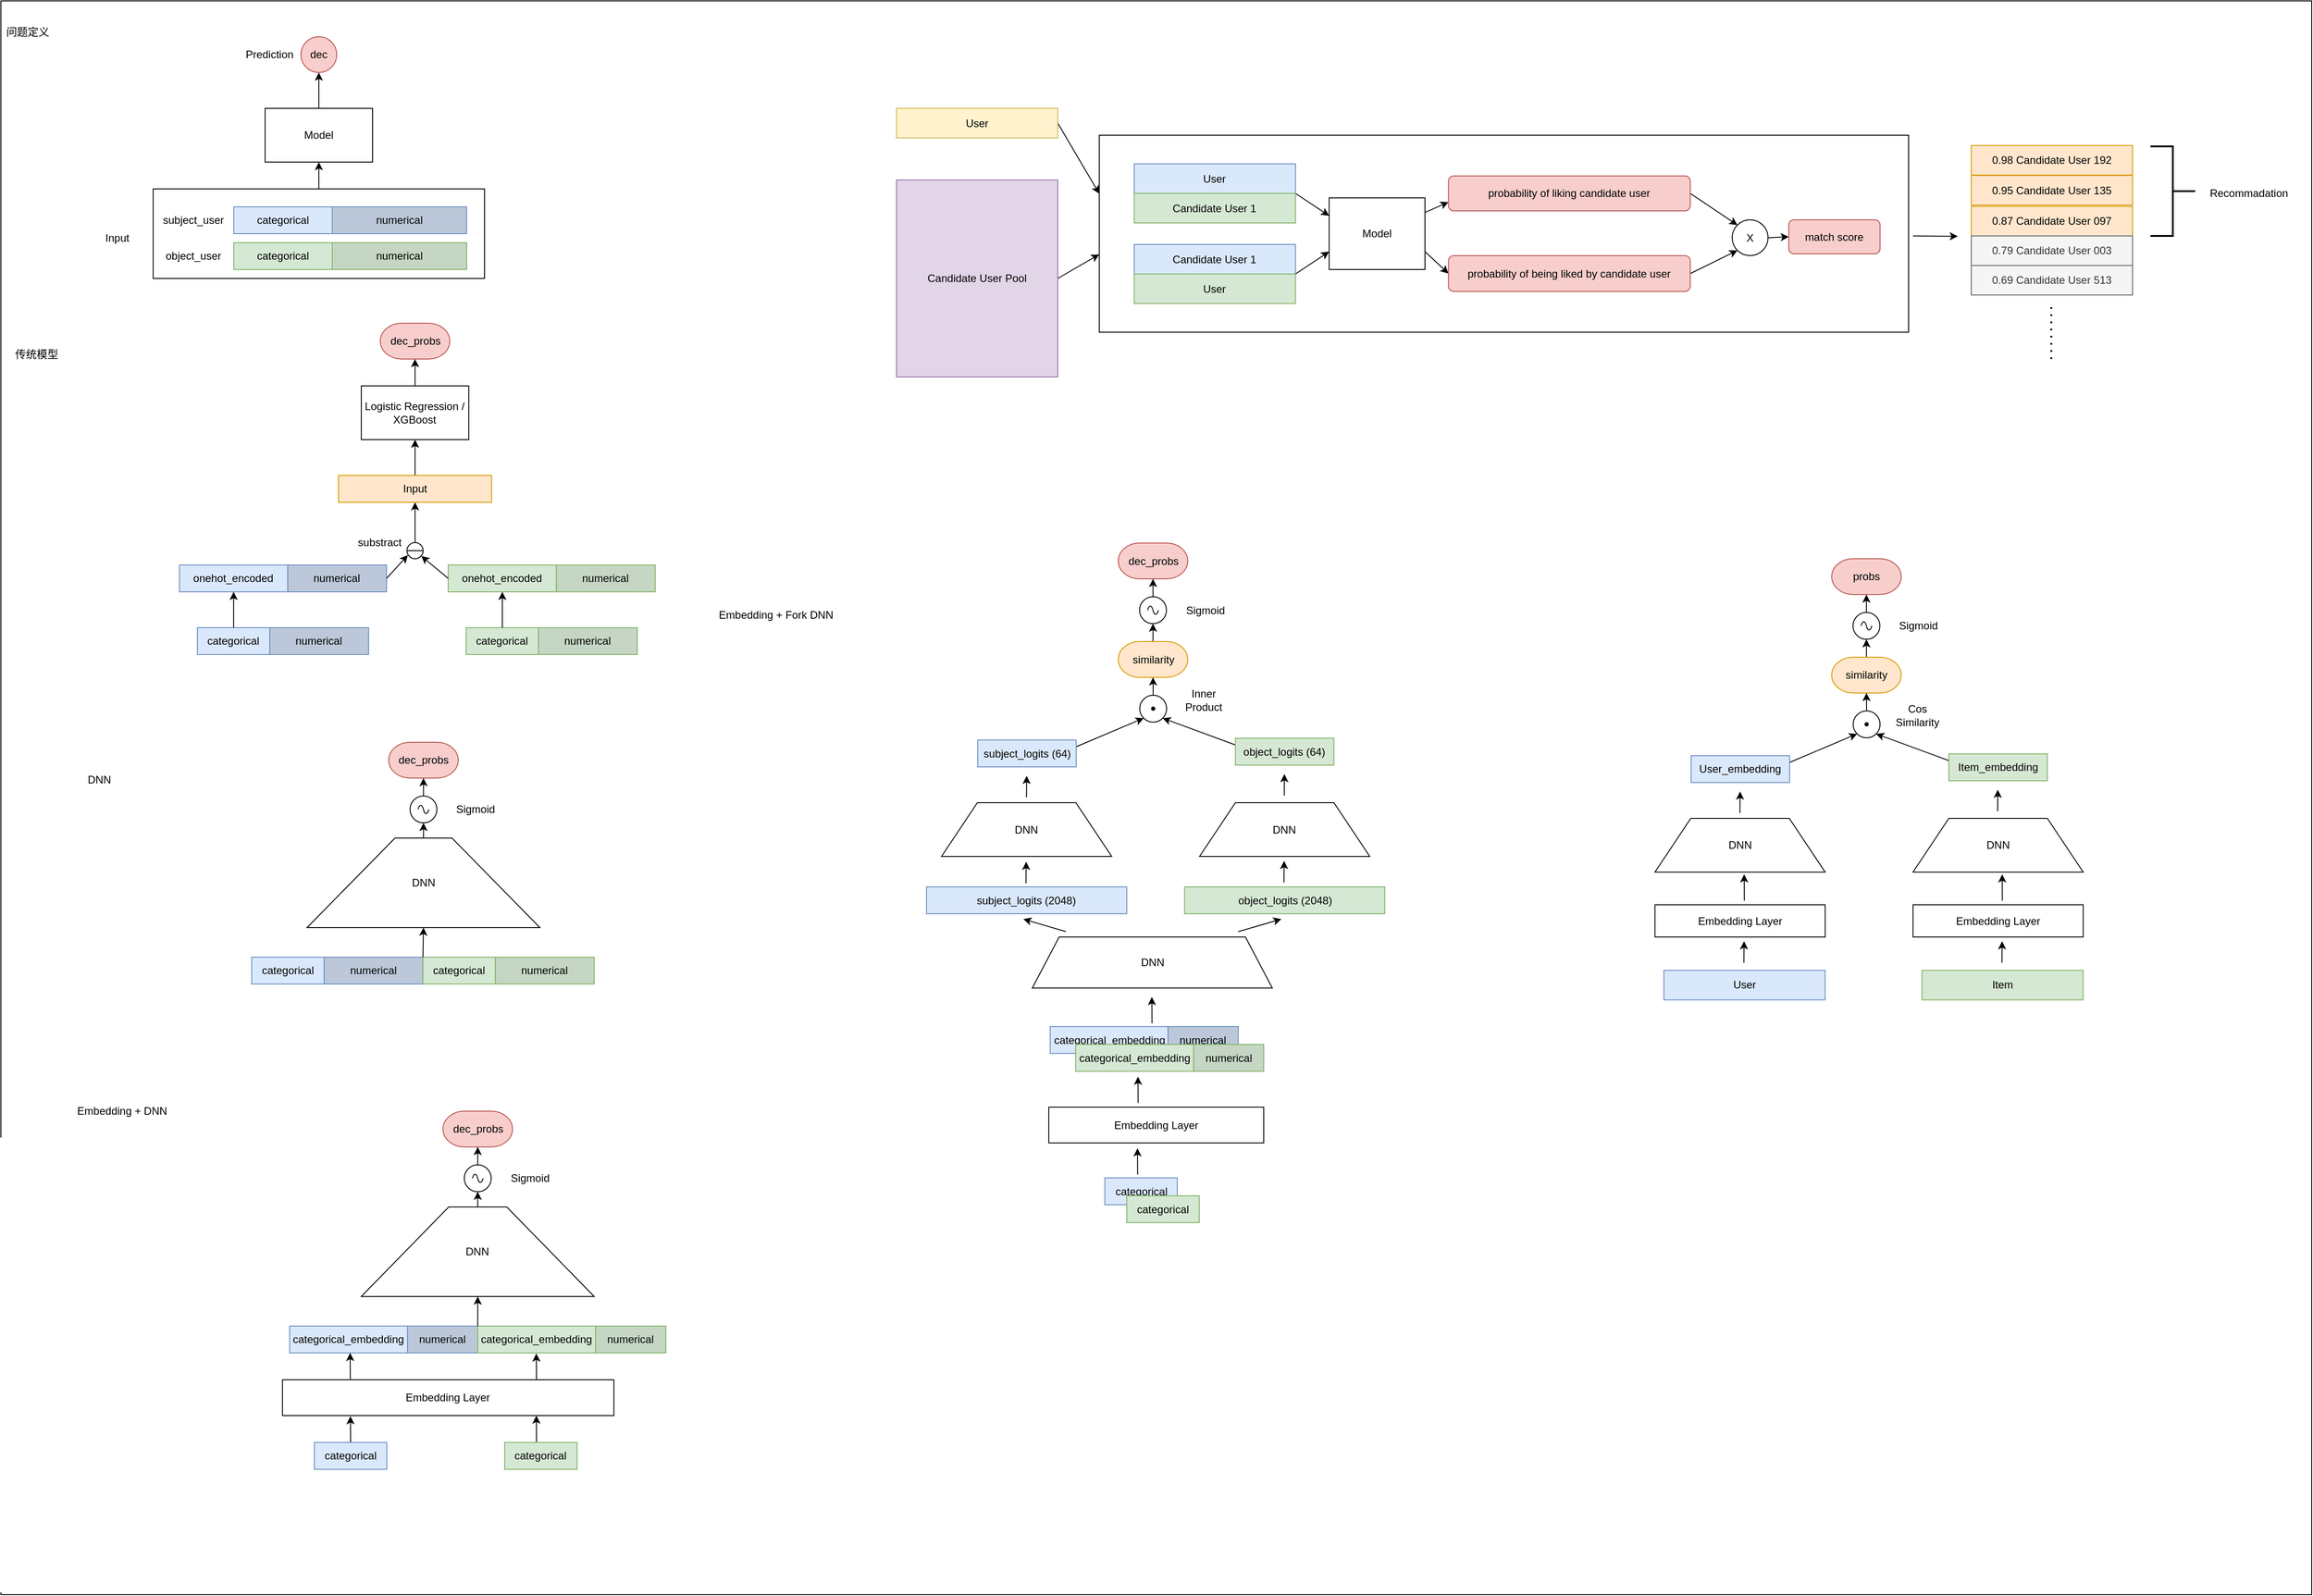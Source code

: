 <mxfile>
    <diagram id="XAmNBGXt0AHOLajKv8Me" name="第 1 页">
        <mxGraphModel dx="2014" dy="1142" grid="1" gridSize="10" guides="1" tooltips="1" connect="1" arrows="1" fold="1" page="1" pageScale="1" pageWidth="3300" pageHeight="4681" math="0" shadow="0">
            <root>
                <mxCell id="0"/>
                <mxCell id="1" parent="0"/>
                <mxCell id="206" value="" style="rounded=0;whiteSpace=wrap;html=1;strokeWidth=1;" parent="1" vertex="1">
                    <mxGeometry x="10" y="10" width="2580" height="1780" as="geometry"/>
                </mxCell>
                <mxCell id="271" value="" style="rounded=0;whiteSpace=wrap;html=1;" parent="1" vertex="1">
                    <mxGeometry x="1236.35" y="160" width="903.65" height="220" as="geometry"/>
                </mxCell>
                <mxCell id="19" style="edgeStyle=none;html=1;exitX=0.5;exitY=0;exitDx=0;exitDy=0;" parent="1" source="17" target="14" edge="1">
                    <mxGeometry relative="1" as="geometry"/>
                </mxCell>
                <mxCell id="17" value="" style="rounded=0;whiteSpace=wrap;html=1;" parent="1" vertex="1">
                    <mxGeometry x="180" y="220" width="370" height="100" as="geometry"/>
                </mxCell>
                <mxCell id="5" value="" style="group" parent="1" vertex="1" connectable="0">
                    <mxGeometry x="190" y="240" width="340" height="30" as="geometry"/>
                </mxCell>
                <mxCell id="2" value="categorical" style="rounded=0;whiteSpace=wrap;html=1;fillColor=#dae8fc;strokeColor=#6c8ebf;" parent="5" vertex="1">
                    <mxGeometry x="80" width="110" height="30" as="geometry"/>
                </mxCell>
                <mxCell id="3" value="numerical" style="rounded=0;whiteSpace=wrap;html=1;fillColor=#BCC8D9;strokeColor=#6c8ebf;" parent="5" vertex="1">
                    <mxGeometry x="190" width="150" height="30" as="geometry"/>
                </mxCell>
                <mxCell id="4" value="subject_user" style="text;html=1;strokeColor=none;fillColor=none;align=center;verticalAlign=middle;whiteSpace=wrap;rounded=0;" parent="5" vertex="1">
                    <mxGeometry y="5" width="70" height="20" as="geometry"/>
                </mxCell>
                <mxCell id="6" value="" style="group" parent="1" vertex="1" connectable="0">
                    <mxGeometry x="190" y="280" width="340" height="30" as="geometry"/>
                </mxCell>
                <mxCell id="7" value="categorical" style="rounded=0;whiteSpace=wrap;html=1;fillColor=#d5e8d4;strokeColor=#82b366;" parent="6" vertex="1">
                    <mxGeometry x="80" width="110" height="30" as="geometry"/>
                </mxCell>
                <mxCell id="8" value="numerical" style="rounded=0;whiteSpace=wrap;html=1;fillColor=#C5D6C4;strokeColor=#82b366;" parent="6" vertex="1">
                    <mxGeometry x="190" width="150" height="30" as="geometry"/>
                </mxCell>
                <mxCell id="9" value="object_user" style="text;html=1;strokeColor=none;fillColor=none;align=center;verticalAlign=middle;whiteSpace=wrap;rounded=0;" parent="6" vertex="1">
                    <mxGeometry y="5" width="70" height="20" as="geometry"/>
                </mxCell>
                <mxCell id="13" value="" style="group" parent="1" vertex="1" connectable="0">
                    <mxGeometry x="270" y="60" width="130" height="30" as="geometry"/>
                </mxCell>
                <mxCell id="12" value="Prediction" style="text;html=1;strokeColor=none;fillColor=none;align=center;verticalAlign=middle;whiteSpace=wrap;rounded=0;" parent="13" vertex="1">
                    <mxGeometry x="10" y="-5" width="60" height="30" as="geometry"/>
                </mxCell>
                <mxCell id="61" value="dec" style="ellipse;whiteSpace=wrap;html=1;aspect=fixed;fillColor=#f8cecc;strokeColor=#b85450;" parent="13" vertex="1">
                    <mxGeometry x="75" y="-10" width="40" height="40" as="geometry"/>
                </mxCell>
                <mxCell id="16" style="edgeStyle=none;html=1;exitX=0.5;exitY=0;exitDx=0;exitDy=0;entryX=0.5;entryY=1;entryDx=0;entryDy=0;" parent="1" source="14" edge="1">
                    <mxGeometry relative="1" as="geometry">
                        <mxPoint x="365" y="90" as="targetPoint"/>
                    </mxGeometry>
                </mxCell>
                <mxCell id="14" value="Model" style="rounded=0;whiteSpace=wrap;html=1;" parent="1" vertex="1">
                    <mxGeometry x="305" y="130" width="120" height="60" as="geometry"/>
                </mxCell>
                <mxCell id="18" value="Input" style="text;html=1;strokeColor=none;fillColor=none;align=center;verticalAlign=middle;whiteSpace=wrap;rounded=0;" parent="1" vertex="1">
                    <mxGeometry x="110" y="260" width="60" height="30" as="geometry"/>
                </mxCell>
                <mxCell id="63" style="edgeStyle=none;html=1;exitX=0.5;exitY=0;exitDx=0;exitDy=0;entryX=0.5;entryY=1;entryDx=0;entryDy=0;endArrow=classic;endFill=1;" parent="1" source="20" edge="1">
                    <mxGeometry relative="1" as="geometry">
                        <mxPoint x="472.41" y="410" as="targetPoint"/>
                    </mxGeometry>
                </mxCell>
                <mxCell id="20" value="Logistic Regression / XGBoost" style="rounded=0;whiteSpace=wrap;html=1;" parent="1" vertex="1">
                    <mxGeometry x="412.41" y="440" width="120" height="60" as="geometry"/>
                </mxCell>
                <mxCell id="29" value="" style="group" parent="1" vertex="1" connectable="0">
                    <mxGeometry x="529.414" y="710" width="191.176" height="30" as="geometry"/>
                </mxCell>
                <mxCell id="26" value="categorical" style="rounded=0;whiteSpace=wrap;html=1;fillColor=#d5e8d4;strokeColor=#82b366;" parent="29" vertex="1">
                    <mxGeometry width="80.882" height="30" as="geometry"/>
                </mxCell>
                <mxCell id="27" value="numerical" style="rounded=0;whiteSpace=wrap;html=1;fillColor=#C5D6C4;strokeColor=#82b366;" parent="29" vertex="1">
                    <mxGeometry x="80.882" width="110.294" height="30" as="geometry"/>
                </mxCell>
                <mxCell id="30" value="" style="group" parent="1" vertex="1" connectable="0">
                    <mxGeometry x="229.414" y="710" width="191.176" height="30" as="geometry"/>
                </mxCell>
                <mxCell id="22" value="categorical" style="rounded=0;whiteSpace=wrap;html=1;fillColor=#dae8fc;strokeColor=#6c8ebf;" parent="30" vertex="1">
                    <mxGeometry width="80.882" height="30" as="geometry"/>
                </mxCell>
                <mxCell id="23" value="numerical" style="rounded=0;whiteSpace=wrap;html=1;fillColor=#BCC8D9;strokeColor=#6c8ebf;" parent="30" vertex="1">
                    <mxGeometry x="80.882" width="110.294" height="30" as="geometry"/>
                </mxCell>
                <mxCell id="31" value="" style="group" parent="1" vertex="1" connectable="0">
                    <mxGeometry x="249.414" y="640" width="191.176" height="30" as="geometry"/>
                </mxCell>
                <mxCell id="32" value="onehot_encoded" style="rounded=0;whiteSpace=wrap;html=1;fillColor=#dae8fc;strokeColor=#6c8ebf;" parent="31" vertex="1">
                    <mxGeometry x="-40" width="120.88" height="30" as="geometry"/>
                </mxCell>
                <mxCell id="33" value="numerical" style="rounded=0;whiteSpace=wrap;html=1;fillColor=#BCC8D9;strokeColor=#6c8ebf;" parent="31" vertex="1">
                    <mxGeometry x="80.882" width="110.294" height="30" as="geometry"/>
                </mxCell>
                <mxCell id="34" style="edgeStyle=none;html=1;exitX=0.5;exitY=0;exitDx=0;exitDy=0;entryX=0.5;entryY=1;entryDx=0;entryDy=0;" parent="1" source="22" target="32" edge="1">
                    <mxGeometry relative="1" as="geometry">
                        <mxPoint x="269.41" y="670" as="targetPoint"/>
                    </mxGeometry>
                </mxCell>
                <mxCell id="35" value="" style="group" parent="1" vertex="1" connectable="0">
                    <mxGeometry x="549.414" y="640" width="191.176" height="30" as="geometry"/>
                </mxCell>
                <mxCell id="36" value="onehot_encoded" style="rounded=0;whiteSpace=wrap;html=1;fillColor=#d5e8d4;strokeColor=#82b366;" parent="35" vertex="1">
                    <mxGeometry x="-40" width="120.88" height="30" as="geometry"/>
                </mxCell>
                <mxCell id="37" value="numerical" style="rounded=0;whiteSpace=wrap;html=1;fillColor=#C5D6C4;strokeColor=#82b366;" parent="35" vertex="1">
                    <mxGeometry x="80.882" width="110.294" height="30" as="geometry"/>
                </mxCell>
                <mxCell id="38" style="edgeStyle=none;html=1;exitX=0.5;exitY=0;exitDx=0;exitDy=0;" parent="1" source="26" target="36" edge="1">
                    <mxGeometry relative="1" as="geometry"/>
                </mxCell>
                <mxCell id="55" style="edgeStyle=none;html=1;exitX=0.5;exitY=0;exitDx=0;exitDy=0;exitPerimeter=0;entryX=0.5;entryY=1;entryDx=0;entryDy=0;endArrow=classic;endFill=1;" parent="1" source="39" target="54" edge="1">
                    <mxGeometry relative="1" as="geometry"/>
                </mxCell>
                <mxCell id="39" value="" style="pointerEvents=1;verticalLabelPosition=bottom;shadow=0;dashed=0;align=center;html=1;verticalAlign=top;shape=mxgraph.electrical.signal_sources.source;aspect=fixed;points=[[0.5,0,0],[1,0.5,0],[0.5,1,0],[0,0.5,0]];elSignalType=ideal;" parent="1" vertex="1">
                    <mxGeometry x="463.41" y="615" width="18" height="18" as="geometry"/>
                </mxCell>
                <mxCell id="47" style="edgeStyle=none;html=1;endArrow=classic;endFill=1;" parent="1" edge="1">
                    <mxGeometry relative="1" as="geometry">
                        <mxPoint x="509.41" y="655" as="sourcePoint"/>
                        <mxPoint x="479.41" y="630" as="targetPoint"/>
                    </mxGeometry>
                </mxCell>
                <mxCell id="48" style="edgeStyle=none;html=1;endArrow=classic;endFill=1;exitX=1;exitY=0.5;exitDx=0;exitDy=0;" parent="1" source="33" edge="1">
                    <mxGeometry relative="1" as="geometry">
                        <mxPoint x="464.41" y="629" as="targetPoint"/>
                        <mxPoint x="446.41" y="655" as="sourcePoint"/>
                    </mxGeometry>
                </mxCell>
                <mxCell id="56" style="edgeStyle=none;html=1;exitX=0.5;exitY=0;exitDx=0;exitDy=0;entryX=0.5;entryY=1;entryDx=0;entryDy=0;endArrow=classic;endFill=1;" parent="1" source="54" target="20" edge="1">
                    <mxGeometry relative="1" as="geometry"/>
                </mxCell>
                <mxCell id="54" value="Input" style="rounded=0;whiteSpace=wrap;html=1;fillColor=#ffe6cc;strokeColor=#d79b00;" parent="1" vertex="1">
                    <mxGeometry x="386.97" y="540" width="170.88" height="30" as="geometry"/>
                </mxCell>
                <mxCell id="64" value="substract" style="text;html=1;strokeColor=none;fillColor=none;align=center;verticalAlign=middle;whiteSpace=wrap;rounded=0;" parent="1" vertex="1">
                    <mxGeometry x="403.41" y="600" width="60" height="30" as="geometry"/>
                </mxCell>
                <mxCell id="65" value="" style="group" parent="1" vertex="1" connectable="0">
                    <mxGeometry x="290.054" y="1078" width="191.176" height="30" as="geometry"/>
                </mxCell>
                <mxCell id="66" value="categorical" style="rounded=0;whiteSpace=wrap;html=1;fillColor=#dae8fc;strokeColor=#6c8ebf;" parent="65" vertex="1">
                    <mxGeometry width="80.882" height="30" as="geometry"/>
                </mxCell>
                <mxCell id="67" value="numerical" style="rounded=0;whiteSpace=wrap;html=1;fillColor=#BCC8D9;strokeColor=#6c8ebf;" parent="65" vertex="1">
                    <mxGeometry x="80.882" width="110.294" height="30" as="geometry"/>
                </mxCell>
                <mxCell id="69" value="" style="group" parent="1" vertex="1" connectable="0">
                    <mxGeometry x="481.234" y="1078" width="191.176" height="30" as="geometry"/>
                </mxCell>
                <mxCell id="70" value="categorical" style="rounded=0;whiteSpace=wrap;html=1;fillColor=#d5e8d4;strokeColor=#82b366;" parent="69" vertex="1">
                    <mxGeometry width="80.882" height="30" as="geometry"/>
                </mxCell>
                <mxCell id="71" value="numerical" style="rounded=0;whiteSpace=wrap;html=1;fillColor=#C5D6C4;strokeColor=#82b366;" parent="69" vertex="1">
                    <mxGeometry x="80.882" width="110.294" height="30" as="geometry"/>
                </mxCell>
                <mxCell id="74" value="问题定义" style="text;html=1;strokeColor=none;fillColor=none;align=center;verticalAlign=middle;whiteSpace=wrap;rounded=0;" parent="1" vertex="1">
                    <mxGeometry x="10" y="30" width="60" height="30" as="geometry"/>
                </mxCell>
                <mxCell id="75" value="传统模型" style="text;html=1;strokeColor=none;fillColor=none;align=center;verticalAlign=middle;whiteSpace=wrap;rounded=0;" parent="1" vertex="1">
                    <mxGeometry x="20" y="390" width="60" height="30" as="geometry"/>
                </mxCell>
                <mxCell id="76" value="DNN" style="text;html=1;strokeColor=none;fillColor=none;align=center;verticalAlign=middle;whiteSpace=wrap;rounded=0;" parent="1" vertex="1">
                    <mxGeometry x="90" y="865" width="60" height="30" as="geometry"/>
                </mxCell>
                <mxCell id="87" style="edgeStyle=none;html=1;exitX=0.5;exitY=0;exitDx=0;exitDy=0;entryX=0.5;entryY=1;entryDx=0;entryDy=0;entryPerimeter=0;" parent="1" source="84" target="86" edge="1">
                    <mxGeometry relative="1" as="geometry"/>
                </mxCell>
                <mxCell id="84" value="DNN" style="shape=trapezoid;perimeter=trapezoidPerimeter;whiteSpace=wrap;html=1;fixedSize=1;size=98.18;" parent="1" vertex="1">
                    <mxGeometry x="351.82" y="945" width="260" height="100" as="geometry"/>
                </mxCell>
                <mxCell id="85" style="edgeStyle=none;html=1;exitX=0;exitY=0;exitDx=0;exitDy=0;entryX=0.5;entryY=1;entryDx=0;entryDy=0;" parent="1" source="70" target="84" edge="1">
                    <mxGeometry relative="1" as="geometry"/>
                </mxCell>
                <mxCell id="88" style="edgeStyle=none;html=1;exitX=0.5;exitY=0;exitDx=0;exitDy=0;exitPerimeter=0;" parent="1" source="86" edge="1">
                    <mxGeometry relative="1" as="geometry">
                        <mxPoint x="481.82" y="878" as="targetPoint"/>
                    </mxGeometry>
                </mxCell>
                <mxCell id="86" value="" style="pointerEvents=1;verticalLabelPosition=bottom;shadow=0;dashed=0;align=center;html=1;verticalAlign=top;shape=mxgraph.electrical.signal_sources.source;aspect=fixed;points=[[0.5,0,0],[1,0.5,0],[0.5,1,0],[0,0.5,0]];elSignalType=ac;" parent="1" vertex="1">
                    <mxGeometry x="466.82" y="898" width="30" height="30" as="geometry"/>
                </mxCell>
                <mxCell id="91" value="&lt;span&gt;dec_probs&lt;/span&gt;" style="strokeWidth=1;html=1;shape=mxgraph.flowchart.terminator;whiteSpace=wrap;fillColor=#f8cecc;strokeColor=#b85450;" parent="1" vertex="1">
                    <mxGeometry x="443.02" y="838" width="77.59" height="40" as="geometry"/>
                </mxCell>
                <mxCell id="92" value="&lt;span&gt;dec_probs&lt;/span&gt;" style="strokeWidth=1;html=1;shape=mxgraph.flowchart.terminator;whiteSpace=wrap;fillColor=#f8cecc;strokeColor=#b85450;" parent="1" vertex="1">
                    <mxGeometry x="433.61" y="370" width="77.59" height="40" as="geometry"/>
                </mxCell>
                <mxCell id="93" value="Sigmoid" style="text;html=1;strokeColor=none;fillColor=none;align=center;verticalAlign=middle;whiteSpace=wrap;rounded=0;" parent="1" vertex="1">
                    <mxGeometry x="510.23" y="898" width="60" height="30" as="geometry"/>
                </mxCell>
                <mxCell id="94" value="Embedding + DNN" style="text;html=1;strokeColor=none;fillColor=none;align=center;verticalAlign=middle;whiteSpace=wrap;rounded=0;" parent="1" vertex="1">
                    <mxGeometry x="70" y="1230" width="150.59" height="40" as="geometry"/>
                </mxCell>
                <mxCell id="108" value="" style="group" parent="1" vertex="1" connectable="0">
                    <mxGeometry x="470.594" y="1620" width="293.056" height="30" as="geometry"/>
                </mxCell>
                <mxCell id="112" value="" style="group" parent="108" vertex="1" connectable="0">
                    <mxGeometry x="101.88" width="191.176" height="30" as="geometry"/>
                </mxCell>
                <mxCell id="113" value="categorical" style="rounded=0;whiteSpace=wrap;html=1;fillColor=#d5e8d4;strokeColor=#82b366;" parent="112" vertex="1">
                    <mxGeometry width="80.882" height="30" as="geometry"/>
                </mxCell>
                <mxCell id="115" value="Embedding Layer" style="rounded=0;whiteSpace=wrap;html=1;strokeWidth=1;" parent="1" vertex="1">
                    <mxGeometry x="324.41" y="1550" width="370" height="40" as="geometry"/>
                </mxCell>
                <mxCell id="120" value="" style="group" parent="1" vertex="1" connectable="0">
                    <mxGeometry x="332.41" y="1490" width="311.18" height="30" as="geometry"/>
                </mxCell>
                <mxCell id="121" value="categorical_embedding" style="rounded=0;whiteSpace=wrap;html=1;fillColor=#dae8fc;strokeColor=#6c8ebf;" parent="120" vertex="1">
                    <mxGeometry width="131.653" height="30" as="geometry"/>
                </mxCell>
                <mxCell id="122" value="numerical" style="rounded=0;whiteSpace=wrap;html=1;fillColor=#BCC8D9;strokeColor=#6c8ebf;" parent="120" vertex="1">
                    <mxGeometry x="131.65" width="78.35" height="30" as="geometry"/>
                </mxCell>
                <mxCell id="123" value="categorical_embedding" style="rounded=0;whiteSpace=wrap;html=1;fillColor=#d5e8d4;strokeColor=#82b366;" parent="1" vertex="1">
                    <mxGeometry x="542.41" y="1490" width="131.653" height="30" as="geometry"/>
                </mxCell>
                <mxCell id="124" value="numerical" style="rounded=0;whiteSpace=wrap;html=1;fillColor=#C5D6C4;strokeColor=#82b366;" parent="1" vertex="1">
                    <mxGeometry x="674.06" y="1490" width="78.35" height="30" as="geometry"/>
                </mxCell>
                <mxCell id="128" style="edgeStyle=none;html=1;exitX=0.5;exitY=0;exitDx=0;exitDy=0;entryX=0.5;entryY=1;entryDx=0;entryDy=0;entryPerimeter=0;" parent="1" source="129" target="131" edge="1">
                    <mxGeometry relative="1" as="geometry"/>
                </mxCell>
                <mxCell id="129" value="DNN" style="shape=trapezoid;perimeter=trapezoidPerimeter;whiteSpace=wrap;html=1;fixedSize=1;size=97.59;" parent="1" vertex="1">
                    <mxGeometry x="412.41" y="1357" width="260" height="100" as="geometry"/>
                </mxCell>
                <mxCell id="130" style="edgeStyle=none;html=1;exitX=0.5;exitY=0;exitDx=0;exitDy=0;exitPerimeter=0;" parent="1" source="131" edge="1">
                    <mxGeometry relative="1" as="geometry">
                        <mxPoint x="542.41" y="1290" as="targetPoint"/>
                    </mxGeometry>
                </mxCell>
                <mxCell id="131" value="" style="pointerEvents=1;verticalLabelPosition=bottom;shadow=0;dashed=0;align=center;html=1;verticalAlign=top;shape=mxgraph.electrical.signal_sources.source;aspect=fixed;points=[[0.5,0,0],[1,0.5,0],[0.5,1,0],[0,0.5,0]];elSignalType=ac;" parent="1" vertex="1">
                    <mxGeometry x="527.41" y="1310" width="30" height="30" as="geometry"/>
                </mxCell>
                <mxCell id="132" value="&lt;span&gt;dec_probs&lt;/span&gt;" style="strokeWidth=1;html=1;shape=mxgraph.flowchart.terminator;whiteSpace=wrap;fillColor=#f8cecc;strokeColor=#b85450;" parent="1" vertex="1">
                    <mxGeometry x="503.61" y="1250" width="77.59" height="40" as="geometry"/>
                </mxCell>
                <mxCell id="133" value="Sigmoid" style="text;html=1;strokeColor=none;fillColor=none;align=center;verticalAlign=middle;whiteSpace=wrap;rounded=0;" parent="1" vertex="1">
                    <mxGeometry x="570.82" y="1310" width="60" height="30" as="geometry"/>
                </mxCell>
                <mxCell id="134" style="edgeStyle=none;html=1;exitX=1;exitY=0;exitDx=0;exitDy=0;entryX=0.5;entryY=1;entryDx=0;entryDy=0;" parent="1" source="122" target="129" edge="1">
                    <mxGeometry relative="1" as="geometry"/>
                </mxCell>
                <mxCell id="136" style="edgeStyle=none;html=1;exitX=0.5;exitY=0;exitDx=0;exitDy=0;entryX=0.205;entryY=1.017;entryDx=0;entryDy=0;entryPerimeter=0;" parent="1" source="109" target="115" edge="1">
                    <mxGeometry relative="1" as="geometry"/>
                </mxCell>
                <mxCell id="109" value="categorical" style="rounded=0;whiteSpace=wrap;html=1;fillColor=#dae8fc;strokeColor=#6c8ebf;" parent="1" vertex="1">
                    <mxGeometry x="360.004" y="1620" width="80.882" height="30" as="geometry"/>
                </mxCell>
                <mxCell id="138" style="edgeStyle=none;html=1;exitX=0.5;exitY=0;exitDx=0;exitDy=0;entryX=0.205;entryY=1.017;entryDx=0;entryDy=0;entryPerimeter=0;" parent="1" edge="1">
                    <mxGeometry relative="1" as="geometry">
                        <mxPoint x="400.125" y="1549.32" as="sourcePoint"/>
                        <mxPoint x="399.94" y="1520.0" as="targetPoint"/>
                    </mxGeometry>
                </mxCell>
                <mxCell id="139" style="edgeStyle=none;html=1;exitX=0.5;exitY=0;exitDx=0;exitDy=0;entryX=0.205;entryY=1.017;entryDx=0;entryDy=0;entryPerimeter=0;" parent="1" edge="1">
                    <mxGeometry relative="1" as="geometry">
                        <mxPoint x="608.035" y="1619.32" as="sourcePoint"/>
                        <mxPoint x="607.85" y="1590.0" as="targetPoint"/>
                    </mxGeometry>
                </mxCell>
                <mxCell id="141" style="edgeStyle=none;html=1;exitX=0.5;exitY=0;exitDx=0;exitDy=0;entryX=0.205;entryY=1.017;entryDx=0;entryDy=0;entryPerimeter=0;" parent="1" edge="1">
                    <mxGeometry relative="1" as="geometry">
                        <mxPoint x="608.035" y="1550" as="sourcePoint"/>
                        <mxPoint x="607.85" y="1520.68" as="targetPoint"/>
                    </mxGeometry>
                </mxCell>
                <mxCell id="142" value="Embedding + Fork DNN" style="text;html=1;strokeColor=none;fillColor=none;align=center;verticalAlign=middle;whiteSpace=wrap;rounded=0;" parent="1" vertex="1">
                    <mxGeometry x="800" y="675.5" width="150.59" height="40" as="geometry"/>
                </mxCell>
                <mxCell id="143" value="" style="group" parent="1" vertex="1" connectable="0">
                    <mxGeometry x="1220.564" y="1291.5" width="293.056" height="30" as="geometry"/>
                </mxCell>
                <mxCell id="170" style="edgeStyle=none;html=1;exitX=0.5;exitY=0;exitDx=0;exitDy=0;entryX=0.205;entryY=1.017;entryDx=0;entryDy=0;entryPerimeter=0;" parent="143" edge="1">
                    <mxGeometry relative="1" as="geometry">
                        <mxPoint x="58.631" y="29.32" as="sourcePoint"/>
                        <mxPoint x="58.446" as="targetPoint"/>
                    </mxGeometry>
                </mxCell>
                <mxCell id="152" style="edgeStyle=none;html=1;exitX=0.5;exitY=0;exitDx=0;exitDy=0;entryX=0.5;entryY=1;entryDx=0;entryDy=0;entryPerimeter=0;exitPerimeter=0;" parent="1" source="203" target="155" edge="1">
                    <mxGeometry relative="1" as="geometry">
                        <mxPoint x="1296.36" y="722.5" as="sourcePoint"/>
                    </mxGeometry>
                </mxCell>
                <mxCell id="153" value="DNN" style="shape=trapezoid;perimeter=trapezoidPerimeter;whiteSpace=wrap;html=1;fixedSize=1;size=30;" parent="1" vertex="1">
                    <mxGeometry x="1161.56" y="1055.5" width="268" height="57" as="geometry"/>
                </mxCell>
                <mxCell id="154" style="edgeStyle=none;html=1;exitX=0.5;exitY=0;exitDx=0;exitDy=0;exitPerimeter=0;" parent="1" source="155" edge="1">
                    <mxGeometry relative="1" as="geometry">
                        <mxPoint x="1296.36" y="655.5" as="targetPoint"/>
                    </mxGeometry>
                </mxCell>
                <mxCell id="155" value="" style="pointerEvents=1;verticalLabelPosition=bottom;shadow=0;dashed=0;align=center;html=1;verticalAlign=top;shape=mxgraph.electrical.signal_sources.source;aspect=fixed;points=[[0.5,0,0],[1,0.5,0],[0.5,1,0],[0,0.5,0]];elSignalType=ac;" parent="1" vertex="1">
                    <mxGeometry x="1281.36" y="675.5" width="30" height="30" as="geometry"/>
                </mxCell>
                <mxCell id="156" value="&lt;span&gt;dec_probs&lt;/span&gt;" style="strokeWidth=1;html=1;shape=mxgraph.flowchart.terminator;whiteSpace=wrap;fillColor=#f8cecc;strokeColor=#b85450;" parent="1" vertex="1">
                    <mxGeometry x="1257.56" y="615.5" width="77.59" height="40" as="geometry"/>
                </mxCell>
                <mxCell id="157" value="Sigmoid" style="text;html=1;strokeColor=none;fillColor=none;align=center;verticalAlign=middle;whiteSpace=wrap;rounded=0;" parent="1" vertex="1">
                    <mxGeometry x="1324.77" y="675.5" width="60" height="30" as="geometry"/>
                </mxCell>
                <mxCell id="164" value="Embedding Layer" style="rounded=0;whiteSpace=wrap;html=1;strokeWidth=1;" parent="1" vertex="1">
                    <mxGeometry x="1179.97" y="1245.5" width="240" height="40" as="geometry"/>
                </mxCell>
                <mxCell id="165" value="categorical" style="rounded=0;whiteSpace=wrap;html=1;fillColor=#dae8fc;strokeColor=#6c8ebf;" parent="1" vertex="1">
                    <mxGeometry x="1242.564" y="1324.5" width="80.882" height="30" as="geometry"/>
                </mxCell>
                <mxCell id="169" value="categorical" style="rounded=0;whiteSpace=wrap;html=1;fillColor=#d5e8d4;strokeColor=#82b366;" parent="1" vertex="1">
                    <mxGeometry x="1267.044" y="1344.5" width="80.882" height="30" as="geometry"/>
                </mxCell>
                <mxCell id="148" value="categorical_embedding" style="rounded=0;whiteSpace=wrap;html=1;fillColor=#dae8fc;strokeColor=#6c8ebf;" parent="1" vertex="1">
                    <mxGeometry x="1181.56" y="1155.5" width="131.653" height="30" as="geometry"/>
                </mxCell>
                <mxCell id="149" value="numerical" style="rounded=0;whiteSpace=wrap;html=1;fillColor=#BCC8D9;strokeColor=#6c8ebf;" parent="1" vertex="1">
                    <mxGeometry x="1313.21" y="1155.5" width="78.35" height="30" as="geometry"/>
                </mxCell>
                <mxCell id="150" value="categorical_embedding" style="rounded=0;whiteSpace=wrap;html=1;fillColor=#d5e8d4;strokeColor=#82b366;" parent="1" vertex="1">
                    <mxGeometry x="1209.97" y="1175.5" width="131.653" height="30" as="geometry"/>
                </mxCell>
                <mxCell id="151" value="numerical" style="rounded=0;whiteSpace=wrap;html=1;fillColor=#C5D6C4;strokeColor=#82b366;" parent="1" vertex="1">
                    <mxGeometry x="1341.62" y="1175.5" width="78.35" height="30" as="geometry"/>
                </mxCell>
                <mxCell id="171" style="edgeStyle=none;html=1;exitX=0.5;exitY=0;exitDx=0;exitDy=0;entryX=0.205;entryY=1.017;entryDx=0;entryDy=0;entryPerimeter=0;" parent="1" edge="1">
                    <mxGeometry relative="1" as="geometry">
                        <mxPoint x="1279.745" y="1240.82" as="sourcePoint"/>
                        <mxPoint x="1279.56" y="1211.5" as="targetPoint"/>
                    </mxGeometry>
                </mxCell>
                <mxCell id="172" style="edgeStyle=none;html=1;exitX=0.5;exitY=0;exitDx=0;exitDy=0;entryX=0.205;entryY=1.017;entryDx=0;entryDy=0;entryPerimeter=0;" parent="1" edge="1">
                    <mxGeometry relative="1" as="geometry">
                        <mxPoint x="1295.245" y="1151.82" as="sourcePoint"/>
                        <mxPoint x="1295.06" y="1122.5" as="targetPoint"/>
                    </mxGeometry>
                </mxCell>
                <mxCell id="173" value="DNN" style="shape=trapezoid;perimeter=trapezoidPerimeter;whiteSpace=wrap;html=1;fixedSize=1;size=40;" parent="1" vertex="1">
                    <mxGeometry x="1060.24" y="905.5" width="190" height="60" as="geometry"/>
                </mxCell>
                <mxCell id="175" value="subject_logits (2048)" style="rounded=0;whiteSpace=wrap;html=1;fillColor=#dae8fc;strokeColor=#6c8ebf;" parent="1" vertex="1">
                    <mxGeometry x="1043.45" y="999.5" width="223.59" height="30" as="geometry"/>
                </mxCell>
                <mxCell id="178" style="edgeStyle=none;html=1;" parent="1" edge="1">
                    <mxGeometry relative="1" as="geometry">
                        <mxPoint x="1199.14" y="1049.5" as="sourcePoint"/>
                        <mxPoint x="1151.56" y="1035.5" as="targetPoint"/>
                    </mxGeometry>
                </mxCell>
                <mxCell id="179" style="edgeStyle=none;html=1;entryX=0.205;entryY=1.017;entryDx=0;entryDy=0;entryPerimeter=0;" parent="1" edge="1">
                    <mxGeometry relative="1" as="geometry">
                        <mxPoint x="1154.56" y="995.5" as="sourcePoint"/>
                        <mxPoint x="1154.75" y="971.5" as="targetPoint"/>
                    </mxGeometry>
                </mxCell>
                <mxCell id="186" value="DNN" style="shape=trapezoid;perimeter=trapezoidPerimeter;whiteSpace=wrap;html=1;fixedSize=1;size=40;" parent="1" vertex="1">
                    <mxGeometry x="1348.35" y="905.5" width="190" height="60" as="geometry"/>
                </mxCell>
                <mxCell id="187" value="object_logits&amp;nbsp;(2048)" style="rounded=0;whiteSpace=wrap;html=1;fillColor=#d5e8d4;strokeColor=#82b366;" parent="1" vertex="1">
                    <mxGeometry x="1331.56" y="999.5" width="223.59" height="30" as="geometry"/>
                </mxCell>
                <mxCell id="188" style="edgeStyle=none;html=1;" parent="1" edge="1">
                    <mxGeometry relative="1" as="geometry">
                        <mxPoint x="1391.56" y="1049.5" as="sourcePoint"/>
                        <mxPoint x="1439.67" y="1035.5" as="targetPoint"/>
                    </mxGeometry>
                </mxCell>
                <mxCell id="200" style="edgeStyle=none;html=1;exitX=1;exitY=0.25;exitDx=0;exitDy=0;entryX=0;entryY=1;entryDx=0;entryDy=0;" parent="1" source="190" target="196" edge="1">
                    <mxGeometry relative="1" as="geometry"/>
                </mxCell>
                <mxCell id="190" value="subject_logits (64)" style="rounded=0;whiteSpace=wrap;html=1;fillColor=#dae8fc;strokeColor=#6c8ebf;" parent="1" vertex="1">
                    <mxGeometry x="1100.59" y="835.5" width="110" height="30" as="geometry"/>
                </mxCell>
                <mxCell id="191" style="edgeStyle=none;html=1;entryX=0.205;entryY=1.017;entryDx=0;entryDy=0;entryPerimeter=0;" parent="1" edge="1">
                    <mxGeometry relative="1" as="geometry">
                        <mxPoint x="1442.56" y="994.5" as="sourcePoint"/>
                        <mxPoint x="1442.75" y="970.5" as="targetPoint"/>
                    </mxGeometry>
                </mxCell>
                <mxCell id="193" style="edgeStyle=none;html=1;entryX=0.205;entryY=1.017;entryDx=0;entryDy=0;entryPerimeter=0;" parent="1" edge="1">
                    <mxGeometry relative="1" as="geometry">
                        <mxPoint x="1155.09" y="899.5" as="sourcePoint"/>
                        <mxPoint x="1155.28" y="875.5" as="targetPoint"/>
                    </mxGeometry>
                </mxCell>
                <mxCell id="201" style="edgeStyle=none;html=1;exitX=0;exitY=0.25;exitDx=0;exitDy=0;entryX=1;entryY=1;entryDx=0;entryDy=0;" parent="1" source="194" target="196" edge="1">
                    <mxGeometry relative="1" as="geometry"/>
                </mxCell>
                <mxCell id="194" value="object_logits (64)" style="rounded=0;whiteSpace=wrap;html=1;fillColor=#d5e8d4;strokeColor=#82b366;" parent="1" vertex="1">
                    <mxGeometry x="1388.36" y="833.5" width="110" height="30" as="geometry"/>
                </mxCell>
                <mxCell id="195" style="edgeStyle=none;html=1;entryX=0.205;entryY=1.017;entryDx=0;entryDy=0;entryPerimeter=0;" parent="1" edge="1">
                    <mxGeometry relative="1" as="geometry">
                        <mxPoint x="1442.86" y="897.5" as="sourcePoint"/>
                        <mxPoint x="1443.05" y="873.5" as="targetPoint"/>
                    </mxGeometry>
                </mxCell>
                <mxCell id="198" value="" style="group" parent="1" vertex="1" connectable="0">
                    <mxGeometry x="1281.56" y="785.5" width="30" height="30" as="geometry"/>
                </mxCell>
                <mxCell id="196" value="" style="ellipse;whiteSpace=wrap;html=1;aspect=fixed;strokeWidth=1;" parent="198" vertex="1">
                    <mxGeometry width="30" height="30" as="geometry"/>
                </mxCell>
                <mxCell id="197" value="" style="ellipse;whiteSpace=wrap;html=1;aspect=fixed;strokeWidth=1;fillColor=#000000;" parent="198" vertex="1">
                    <mxGeometry x="13.125" y="13.125" width="3.75" height="3.75" as="geometry"/>
                </mxCell>
                <mxCell id="202" value="Inner Product" style="text;html=1;strokeColor=none;fillColor=none;align=center;verticalAlign=middle;whiteSpace=wrap;rounded=0;" parent="1" vertex="1">
                    <mxGeometry x="1323.45" y="775.5" width="60" height="30" as="geometry"/>
                </mxCell>
                <mxCell id="203" value="&lt;span&gt;similarity&lt;/span&gt;" style="strokeWidth=1;html=1;shape=mxgraph.flowchart.terminator;whiteSpace=wrap;fillColor=#ffe6cc;strokeColor=#d79b00;" parent="1" vertex="1">
                    <mxGeometry x="1257.56" y="725.5" width="77.59" height="40" as="geometry"/>
                </mxCell>
                <mxCell id="204" style="edgeStyle=none;html=1;exitX=0.5;exitY=0;exitDx=0;exitDy=0;entryX=0.5;entryY=1;entryDx=0;entryDy=0;entryPerimeter=0;" parent="1" source="196" target="203" edge="1">
                    <mxGeometry relative="1" as="geometry"/>
                </mxCell>
                <mxCell id="207" style="edgeStyle=none;html=1;exitX=0.5;exitY=0;exitDx=0;exitDy=0;entryX=0.5;entryY=1;entryDx=0;entryDy=0;entryPerimeter=0;exitPerimeter=0;" parent="1" source="228" target="209" edge="1">
                    <mxGeometry relative="1" as="geometry">
                        <mxPoint x="2092.91" y="740" as="sourcePoint"/>
                    </mxGeometry>
                </mxCell>
                <mxCell id="208" style="edgeStyle=none;html=1;exitX=0.5;exitY=0;exitDx=0;exitDy=0;exitPerimeter=0;" parent="1" source="209" edge="1">
                    <mxGeometry relative="1" as="geometry">
                        <mxPoint x="2092.91" y="673" as="targetPoint"/>
                    </mxGeometry>
                </mxCell>
                <mxCell id="209" value="" style="pointerEvents=1;verticalLabelPosition=bottom;shadow=0;dashed=0;align=center;html=1;verticalAlign=top;shape=mxgraph.electrical.signal_sources.source;aspect=fixed;points=[[0.5,0,0],[1,0.5,0],[0.5,1,0],[0,0.5,0]];elSignalType=ac;" parent="1" vertex="1">
                    <mxGeometry x="2077.91" y="693" width="30" height="30" as="geometry"/>
                </mxCell>
                <mxCell id="210" value="&lt;span&gt;probs&lt;/span&gt;" style="strokeWidth=1;html=1;shape=mxgraph.flowchart.terminator;whiteSpace=wrap;fillColor=#f8cecc;strokeColor=#b85450;" parent="1" vertex="1">
                    <mxGeometry x="2054.11" y="633" width="77.59" height="40" as="geometry"/>
                </mxCell>
                <mxCell id="211" value="Sigmoid" style="text;html=1;strokeColor=none;fillColor=none;align=center;verticalAlign=middle;whiteSpace=wrap;rounded=0;" parent="1" vertex="1">
                    <mxGeometry x="2121.32" y="693" width="60" height="30" as="geometry"/>
                </mxCell>
                <mxCell id="212" value="DNN" style="shape=trapezoid;perimeter=trapezoidPerimeter;whiteSpace=wrap;html=1;fixedSize=1;size=40;" parent="1" vertex="1">
                    <mxGeometry x="1856.79" y="923" width="190" height="60" as="geometry"/>
                </mxCell>
                <mxCell id="213" value="User" style="rounded=0;whiteSpace=wrap;html=1;fillColor=#dae8fc;strokeColor=#6c8ebf;" parent="1" vertex="1">
                    <mxGeometry x="1866.79" y="1092.75" width="180" height="33" as="geometry"/>
                </mxCell>
                <mxCell id="214" style="edgeStyle=none;html=1;entryX=0.205;entryY=1.017;entryDx=0;entryDy=0;entryPerimeter=0;" parent="1" edge="1">
                    <mxGeometry relative="1" as="geometry">
                        <mxPoint x="1956.08" y="1084.25" as="sourcePoint"/>
                        <mxPoint x="1956.27" y="1060.25" as="targetPoint"/>
                    </mxGeometry>
                </mxCell>
                <mxCell id="215" value="DNN" style="shape=trapezoid;perimeter=trapezoidPerimeter;whiteSpace=wrap;html=1;fixedSize=1;size=40;" parent="1" vertex="1">
                    <mxGeometry x="2144.9" y="923" width="190" height="60" as="geometry"/>
                </mxCell>
                <mxCell id="217" style="edgeStyle=none;html=1;exitX=1;exitY=0.25;exitDx=0;exitDy=0;entryX=0;entryY=1;entryDx=0;entryDy=0;" parent="1" source="218" target="225" edge="1">
                    <mxGeometry relative="1" as="geometry"/>
                </mxCell>
                <mxCell id="218" value="User_embedding" style="rounded=0;whiteSpace=wrap;html=1;fillColor=#dae8fc;strokeColor=#6c8ebf;" parent="1" vertex="1">
                    <mxGeometry x="1897.14" y="853" width="110" height="30" as="geometry"/>
                </mxCell>
                <mxCell id="220" style="edgeStyle=none;html=1;entryX=0.205;entryY=1.017;entryDx=0;entryDy=0;entryPerimeter=0;" parent="1" edge="1">
                    <mxGeometry relative="1" as="geometry">
                        <mxPoint x="1951.64" y="917" as="sourcePoint"/>
                        <mxPoint x="1951.83" y="893" as="targetPoint"/>
                    </mxGeometry>
                </mxCell>
                <mxCell id="221" style="edgeStyle=none;html=1;exitX=0;exitY=0.25;exitDx=0;exitDy=0;entryX=1;entryY=1;entryDx=0;entryDy=0;" parent="1" source="222" target="225" edge="1">
                    <mxGeometry relative="1" as="geometry"/>
                </mxCell>
                <mxCell id="222" value="Item_embedding" style="rounded=0;whiteSpace=wrap;html=1;fillColor=#d5e8d4;strokeColor=#82b366;" parent="1" vertex="1">
                    <mxGeometry x="2184.91" y="851" width="110" height="30" as="geometry"/>
                </mxCell>
                <mxCell id="223" style="edgeStyle=none;html=1;entryX=0.205;entryY=1.017;entryDx=0;entryDy=0;entryPerimeter=0;" parent="1" edge="1">
                    <mxGeometry relative="1" as="geometry">
                        <mxPoint x="2239.41" y="915.0" as="sourcePoint"/>
                        <mxPoint x="2239.6" y="891" as="targetPoint"/>
                    </mxGeometry>
                </mxCell>
                <mxCell id="224" value="" style="group" parent="1" vertex="1" connectable="0">
                    <mxGeometry x="2078.11" y="803" width="30" height="30" as="geometry"/>
                </mxCell>
                <mxCell id="225" value="" style="ellipse;whiteSpace=wrap;html=1;aspect=fixed;strokeWidth=1;" parent="224" vertex="1">
                    <mxGeometry width="30" height="30" as="geometry"/>
                </mxCell>
                <mxCell id="226" value="" style="ellipse;whiteSpace=wrap;html=1;aspect=fixed;strokeWidth=1;fillColor=#000000;" parent="224" vertex="1">
                    <mxGeometry x="13.125" y="13.125" width="3.75" height="3.75" as="geometry"/>
                </mxCell>
                <mxCell id="227" value="Cos Similarity" style="text;html=1;strokeColor=none;fillColor=none;align=center;verticalAlign=middle;whiteSpace=wrap;rounded=0;" parent="1" vertex="1">
                    <mxGeometry x="2120" y="793" width="60" height="30" as="geometry"/>
                </mxCell>
                <mxCell id="228" value="&lt;span&gt;similarity&lt;/span&gt;" style="strokeWidth=1;html=1;shape=mxgraph.flowchart.terminator;whiteSpace=wrap;fillColor=#ffe6cc;strokeColor=#d79b00;" parent="1" vertex="1">
                    <mxGeometry x="2054.11" y="743" width="77.59" height="40" as="geometry"/>
                </mxCell>
                <mxCell id="229" style="edgeStyle=none;html=1;exitX=0.5;exitY=0;exitDx=0;exitDy=0;entryX=0.5;entryY=1;entryDx=0;entryDy=0;entryPerimeter=0;" parent="1" source="225" target="228" edge="1">
                    <mxGeometry relative="1" as="geometry"/>
                </mxCell>
                <mxCell id="230" value="Embedding Layer" style="rounded=0;whiteSpace=wrap;html=1;strokeWidth=1;" parent="1" vertex="1">
                    <mxGeometry x="1856.79" y="1019.5" width="190" height="36" as="geometry"/>
                </mxCell>
                <mxCell id="231" style="edgeStyle=none;html=1;exitX=0.5;exitY=0;exitDx=0;exitDy=0;entryX=0.205;entryY=1.017;entryDx=0;entryDy=0;entryPerimeter=0;" parent="1" edge="1">
                    <mxGeometry relative="1" as="geometry">
                        <mxPoint x="1956.565" y="1014.82" as="sourcePoint"/>
                        <mxPoint x="1956.38" y="985.5" as="targetPoint"/>
                    </mxGeometry>
                </mxCell>
                <mxCell id="240" value="Item" style="rounded=0;whiteSpace=wrap;html=1;fillColor=#d5e8d4;strokeColor=#82b366;" parent="1" vertex="1">
                    <mxGeometry x="2154.9" y="1092.75" width="180" height="33" as="geometry"/>
                </mxCell>
                <mxCell id="241" style="edgeStyle=none;html=1;entryX=0.205;entryY=1.017;entryDx=0;entryDy=0;entryPerimeter=0;" parent="1" edge="1">
                    <mxGeometry relative="1" as="geometry">
                        <mxPoint x="2244.19" y="1084.25" as="sourcePoint"/>
                        <mxPoint x="2244.38" y="1060.25" as="targetPoint"/>
                    </mxGeometry>
                </mxCell>
                <mxCell id="242" value="Embedding Layer" style="rounded=0;whiteSpace=wrap;html=1;strokeWidth=1;" parent="1" vertex="1">
                    <mxGeometry x="2144.9" y="1019.5" width="190" height="36" as="geometry"/>
                </mxCell>
                <mxCell id="243" style="edgeStyle=none;html=1;exitX=0.5;exitY=0;exitDx=0;exitDy=0;entryX=0.205;entryY=1.017;entryDx=0;entryDy=0;entryPerimeter=0;" parent="1" edge="1">
                    <mxGeometry relative="1" as="geometry">
                        <mxPoint x="2244.675" y="1014.82" as="sourcePoint"/>
                        <mxPoint x="2244.49" y="985.5" as="targetPoint"/>
                    </mxGeometry>
                </mxCell>
                <mxCell id="272" style="edgeStyle=none;html=1;exitX=1;exitY=0.5;exitDx=0;exitDy=0;entryX=0;entryY=0.297;entryDx=0;entryDy=0;entryPerimeter=0;endArrow=classic;endFill=1;" parent="1" source="244" target="271" edge="1">
                    <mxGeometry relative="1" as="geometry"/>
                </mxCell>
                <mxCell id="244" value="User" style="rounded=0;whiteSpace=wrap;html=1;fillColor=#fff2cc;strokeColor=#d6b656;" parent="1" vertex="1">
                    <mxGeometry x="1010" y="130" width="180" height="33" as="geometry"/>
                </mxCell>
                <mxCell id="273" style="edgeStyle=none;html=1;exitX=1;exitY=0.5;exitDx=0;exitDy=0;entryX=0;entryY=0.605;entryDx=0;entryDy=0;entryPerimeter=0;endArrow=classic;endFill=1;" parent="1" source="245" target="271" edge="1">
                    <mxGeometry relative="1" as="geometry"/>
                </mxCell>
                <mxCell id="245" value="Candidate User Pool" style="rounded=0;whiteSpace=wrap;html=1;fillColor=#e1d5e7;strokeColor=#9673a6;" parent="1" vertex="1">
                    <mxGeometry x="1010" y="210" width="180" height="220" as="geometry"/>
                </mxCell>
                <mxCell id="262" style="edgeStyle=none;html=1;exitX=1;exitY=1;exitDx=0;exitDy=0;entryX=0;entryY=0.25;entryDx=0;entryDy=0;endArrow=classic;endFill=1;" parent="1" source="246" target="251" edge="1">
                    <mxGeometry relative="1" as="geometry"/>
                </mxCell>
                <mxCell id="246" value="User" style="rounded=0;whiteSpace=wrap;html=1;fillColor=#dae8fc;strokeColor=#6c8ebf;" parent="1" vertex="1">
                    <mxGeometry x="1275.41" y="192" width="180" height="33" as="geometry"/>
                </mxCell>
                <mxCell id="247" value="Candidate User 1" style="rounded=0;whiteSpace=wrap;html=1;fillColor=#d5e8d4;strokeColor=#82b366;" parent="1" vertex="1">
                    <mxGeometry x="1275.41" y="225" width="180" height="33" as="geometry"/>
                </mxCell>
                <mxCell id="249" value="Candidate User 1" style="rounded=0;whiteSpace=wrap;html=1;fillColor=#dae8fc;strokeColor=#6c8ebf;" parent="1" vertex="1">
                    <mxGeometry x="1275.41" y="282" width="180" height="33" as="geometry"/>
                </mxCell>
                <mxCell id="263" style="edgeStyle=none;html=1;exitX=1;exitY=0;exitDx=0;exitDy=0;entryX=0;entryY=0.75;entryDx=0;entryDy=0;endArrow=classic;endFill=1;" parent="1" source="250" target="251" edge="1">
                    <mxGeometry relative="1" as="geometry"/>
                </mxCell>
                <mxCell id="250" value="User" style="rounded=0;whiteSpace=wrap;html=1;fillColor=#d5e8d4;strokeColor=#82b366;" parent="1" vertex="1">
                    <mxGeometry x="1275.41" y="315" width="180" height="33" as="geometry"/>
                </mxCell>
                <mxCell id="261" style="edgeStyle=none;html=1;entryX=0;entryY=0.75;entryDx=0;entryDy=0;endArrow=classic;endFill=1;" parent="1" source="251" target="257" edge="1">
                    <mxGeometry relative="1" as="geometry"/>
                </mxCell>
                <mxCell id="264" style="edgeStyle=none;html=1;exitX=1;exitY=0.75;exitDx=0;exitDy=0;entryX=0;entryY=0.5;entryDx=0;entryDy=0;endArrow=classic;endFill=1;" parent="1" source="251" target="259" edge="1">
                    <mxGeometry relative="1" as="geometry"/>
                </mxCell>
                <mxCell id="251" value="Model" style="rounded=0;whiteSpace=wrap;html=1;" parent="1" vertex="1">
                    <mxGeometry x="1493.02" y="230" width="106.98" height="80" as="geometry"/>
                </mxCell>
                <mxCell id="267" style="edgeStyle=none;html=1;exitX=1;exitY=0.5;exitDx=0;exitDy=0;entryX=0;entryY=0;entryDx=0;entryDy=0;endArrow=classic;endFill=1;" parent="1" source="257" target="265" edge="1">
                    <mxGeometry relative="1" as="geometry"/>
                </mxCell>
                <mxCell id="257" value="&lt;span&gt;probability of liking candidate user&lt;/span&gt;" style="rounded=1;whiteSpace=wrap;html=1;fillColor=#f8cecc;strokeColor=#b85450;" parent="1" vertex="1">
                    <mxGeometry x="1626.22" y="205.5" width="270" height="39" as="geometry"/>
                </mxCell>
                <mxCell id="268" style="edgeStyle=none;html=1;exitX=1;exitY=0.5;exitDx=0;exitDy=0;entryX=0;entryY=1;entryDx=0;entryDy=0;endArrow=classic;endFill=1;" parent="1" source="259" target="265" edge="1">
                    <mxGeometry relative="1" as="geometry"/>
                </mxCell>
                <mxCell id="259" value="&lt;span&gt;probability of being liked by candidate user&lt;/span&gt;" style="rounded=1;whiteSpace=wrap;html=1;fillColor=#f8cecc;strokeColor=#b85450;" parent="1" vertex="1">
                    <mxGeometry x="1626.22" y="294.5" width="270" height="40" as="geometry"/>
                </mxCell>
                <mxCell id="270" style="edgeStyle=none;html=1;exitX=1;exitY=0.5;exitDx=0;exitDy=0;entryX=0;entryY=0.5;entryDx=0;entryDy=0;endArrow=classic;endFill=1;" parent="1" source="265" target="269" edge="1">
                    <mxGeometry relative="1" as="geometry"/>
                </mxCell>
                <mxCell id="265" value="X" style="ellipse;whiteSpace=wrap;html=1;aspect=fixed;" parent="1" vertex="1">
                    <mxGeometry x="1943.01" y="254.5" width="40" height="40" as="geometry"/>
                </mxCell>
                <mxCell id="269" value="match score" style="rounded=1;whiteSpace=wrap;html=1;fillColor=#f8cecc;strokeColor=#b85450;" parent="1" vertex="1">
                    <mxGeometry x="2006.22" y="254.5" width="101.89" height="38" as="geometry"/>
                </mxCell>
                <mxCell id="275" value="0.98 Candidate User 192" style="rounded=0;whiteSpace=wrap;html=1;fillColor=#ffe6cc;strokeColor=#d79b00;" parent="1" vertex="1">
                    <mxGeometry x="2210" y="171.5" width="180" height="33" as="geometry"/>
                </mxCell>
                <mxCell id="276" value="0.95 Candidate User 135" style="rounded=0;whiteSpace=wrap;html=1;fillColor=#ffe6cc;strokeColor=#d79b00;" parent="1" vertex="1">
                    <mxGeometry x="2210" y="205" width="180" height="33" as="geometry"/>
                </mxCell>
                <mxCell id="277" value="0.87 Candidate User 097" style="rounded=0;whiteSpace=wrap;html=1;fillColor=#ffe6cc;strokeColor=#d79b00;" parent="1" vertex="1">
                    <mxGeometry x="2210" y="239.5" width="180" height="33" as="geometry"/>
                </mxCell>
                <mxCell id="278" value="0.79 Candidate User 003" style="rounded=0;whiteSpace=wrap;html=1;fillColor=#f5f5f5;strokeColor=#666666;fontColor=#333333;" parent="1" vertex="1">
                    <mxGeometry x="2210" y="272.5" width="180" height="33" as="geometry"/>
                </mxCell>
                <mxCell id="279" value="0.69 Candidate User 513" style="rounded=0;whiteSpace=wrap;html=1;fillColor=#f5f5f5;strokeColor=#666666;fontColor=#333333;" parent="1" vertex="1">
                    <mxGeometry x="2210" y="305.5" width="180" height="33" as="geometry"/>
                </mxCell>
                <mxCell id="281" value="" style="endArrow=none;dashed=1;html=1;dashPattern=1 3;strokeWidth=2;" parent="1" edge="1">
                    <mxGeometry width="50" height="50" relative="1" as="geometry">
                        <mxPoint x="2299.29" y="410" as="sourcePoint"/>
                        <mxPoint x="2299.29" y="348" as="targetPoint"/>
                    </mxGeometry>
                </mxCell>
                <mxCell id="283" value="" style="endArrow=classic;html=1;" parent="1" edge="1">
                    <mxGeometry width="50" height="50" relative="1" as="geometry">
                        <mxPoint x="2144.9" y="272.5" as="sourcePoint"/>
                        <mxPoint x="2194.9" y="272.93" as="targetPoint"/>
                    </mxGeometry>
                </mxCell>
                <mxCell id="284" value="" style="strokeWidth=2;html=1;shape=mxgraph.flowchart.annotation_2;align=left;labelPosition=right;pointerEvents=1;rotation=-180;" parent="1" vertex="1">
                    <mxGeometry x="2410" y="172.5" width="50" height="100" as="geometry"/>
                </mxCell>
                <mxCell id="285" value="Recommadation" style="text;html=1;strokeColor=none;fillColor=none;align=center;verticalAlign=middle;whiteSpace=wrap;rounded=0;" parent="1" vertex="1">
                    <mxGeometry x="2490" y="210" width="60" height="30" as="geometry"/>
                </mxCell>
            </root>
        </mxGraphModel>
    </diagram>
</mxfile>